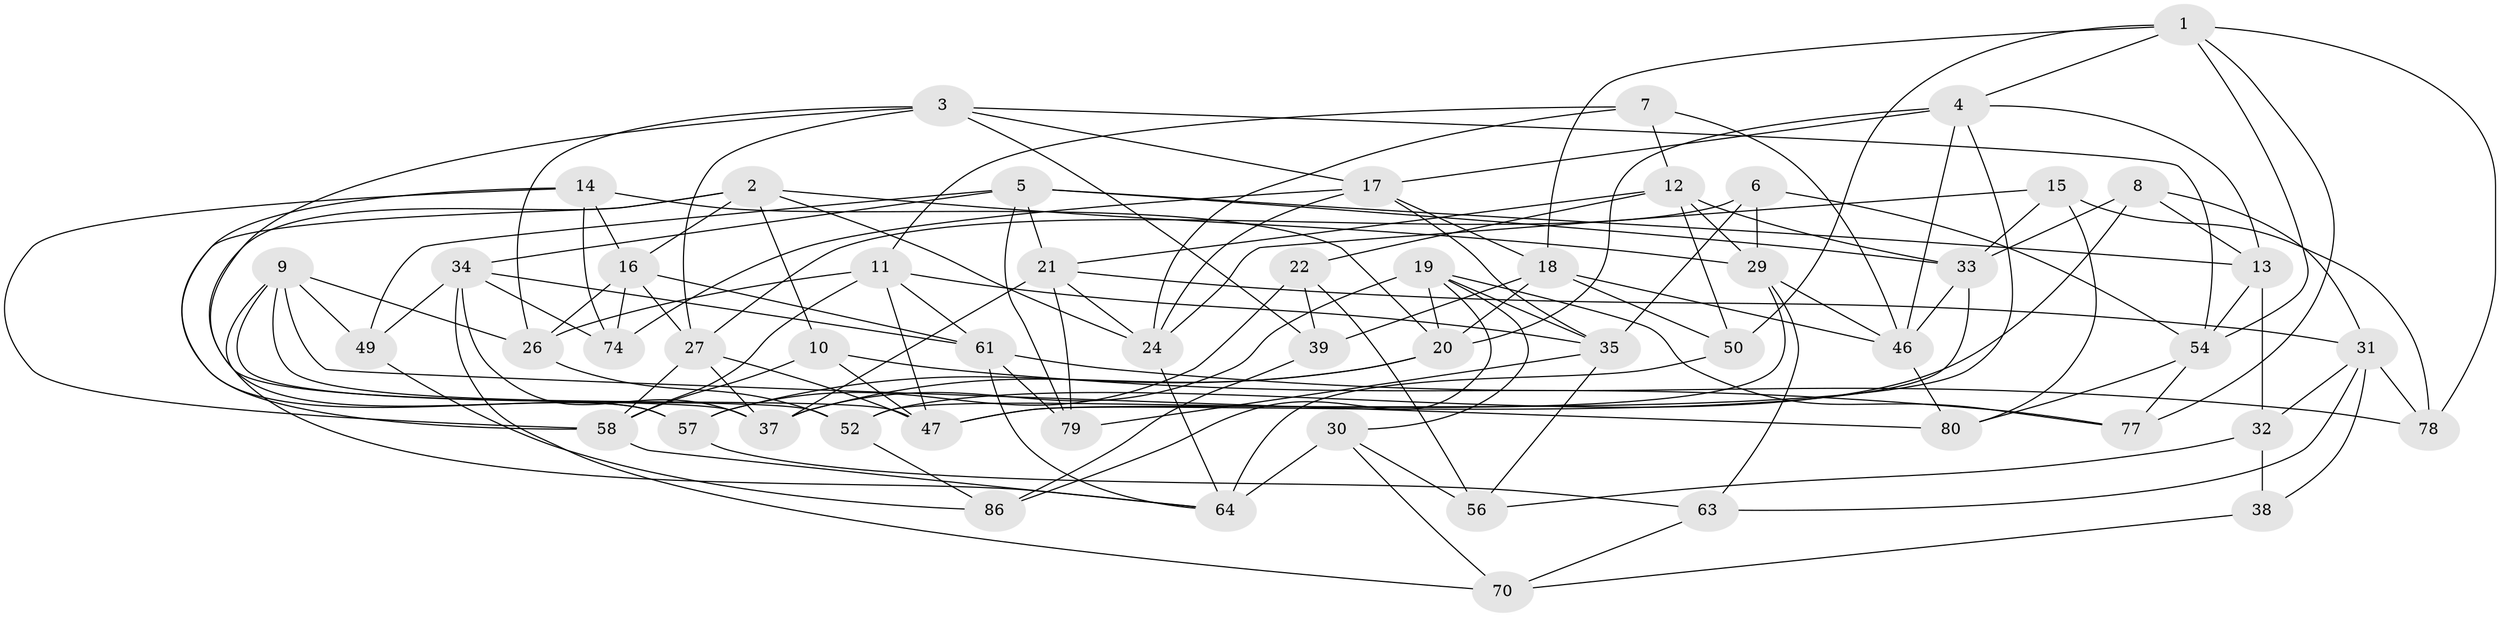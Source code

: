 // original degree distribution, {4: 1.0}
// Generated by graph-tools (version 1.1) at 2025/11/02/27/25 16:11:48]
// undirected, 54 vertices, 138 edges
graph export_dot {
graph [start="1"]
  node [color=gray90,style=filled];
  1 [super="+45"];
  2 [super="+44"];
  3 [super="+55"];
  4 [super="+23"];
  5 [super="+43"];
  6;
  7;
  8;
  9 [super="+51"];
  10;
  11 [super="+75"];
  12 [super="+73"];
  13 [super="+25"];
  14 [super="+83"];
  15;
  16 [super="+28"];
  17 [super="+82"];
  18 [super="+66"];
  19 [super="+85"];
  20 [super="+40"];
  21 [super="+81"];
  22;
  24 [super="+53"];
  26 [super="+69"];
  27 [super="+65"];
  29 [super="+59"];
  30;
  31 [super="+41"];
  32 [super="+36"];
  33 [super="+60"];
  34 [super="+88"];
  35 [super="+42"];
  37 [super="+76"];
  38;
  39;
  46 [super="+62"];
  47 [super="+48"];
  49;
  50;
  52 [super="+71"];
  54 [super="+67"];
  56;
  57 [super="+72"];
  58 [super="+87"];
  61 [super="+68"];
  63;
  64 [super="+84"];
  70;
  74;
  77;
  78;
  79;
  80;
  86;
  1 -- 78;
  1 -- 18;
  1 -- 50;
  1 -- 4;
  1 -- 77;
  1 -- 54;
  2 -- 16;
  2 -- 57;
  2 -- 24;
  2 -- 10;
  2 -- 58;
  2 -- 29;
  3 -- 17;
  3 -- 27;
  3 -- 39;
  3 -- 26;
  3 -- 54;
  3 -- 37;
  4 -- 46;
  4 -- 20;
  4 -- 17;
  4 -- 13;
  4 -- 47;
  5 -- 13;
  5 -- 79;
  5 -- 33;
  5 -- 21;
  5 -- 49;
  5 -- 34;
  6 -- 29;
  6 -- 35;
  6 -- 54;
  6 -- 27;
  7 -- 11;
  7 -- 12;
  7 -- 46;
  7 -- 24;
  8 -- 13;
  8 -- 33;
  8 -- 52;
  8 -- 31;
  9 -- 64;
  9 -- 47;
  9 -- 52;
  9 -- 80;
  9 -- 26;
  9 -- 49;
  10 -- 77;
  10 -- 47;
  10 -- 58;
  11 -- 61;
  11 -- 58;
  11 -- 47;
  11 -- 26;
  11 -- 35;
  12 -- 33;
  12 -- 50;
  12 -- 21;
  12 -- 22;
  12 -- 29;
  13 -- 32 [weight=2];
  13 -- 54;
  14 -- 58;
  14 -- 20;
  14 -- 57 [weight=2];
  14 -- 16;
  14 -- 74;
  15 -- 80;
  15 -- 78;
  15 -- 24;
  15 -- 33;
  16 -- 74;
  16 -- 26;
  16 -- 27;
  16 -- 61;
  17 -- 18;
  17 -- 35;
  17 -- 74;
  17 -- 24;
  18 -- 39;
  18 -- 20;
  18 -- 50;
  18 -- 46;
  19 -- 20;
  19 -- 86;
  19 -- 77;
  19 -- 30;
  19 -- 35;
  19 -- 37;
  20 -- 37;
  20 -- 57;
  21 -- 24;
  21 -- 37;
  21 -- 79;
  21 -- 31;
  22 -- 56;
  22 -- 57;
  22 -- 39;
  24 -- 64;
  26 -- 52 [weight=2];
  27 -- 37;
  27 -- 47;
  27 -- 58;
  29 -- 52;
  29 -- 46;
  29 -- 63;
  30 -- 70;
  30 -- 56;
  30 -- 64;
  31 -- 78;
  31 -- 63;
  31 -- 32;
  31 -- 38;
  32 -- 56;
  32 -- 38 [weight=2];
  33 -- 47;
  33 -- 46;
  34 -- 49;
  34 -- 61;
  34 -- 74;
  34 -- 70;
  34 -- 37;
  35 -- 79;
  35 -- 56;
  38 -- 70;
  39 -- 86;
  46 -- 80;
  49 -- 86;
  50 -- 64;
  52 -- 86;
  54 -- 77;
  54 -- 80;
  57 -- 63;
  58 -- 64;
  61 -- 79;
  61 -- 78;
  61 -- 64;
  63 -- 70;
}
